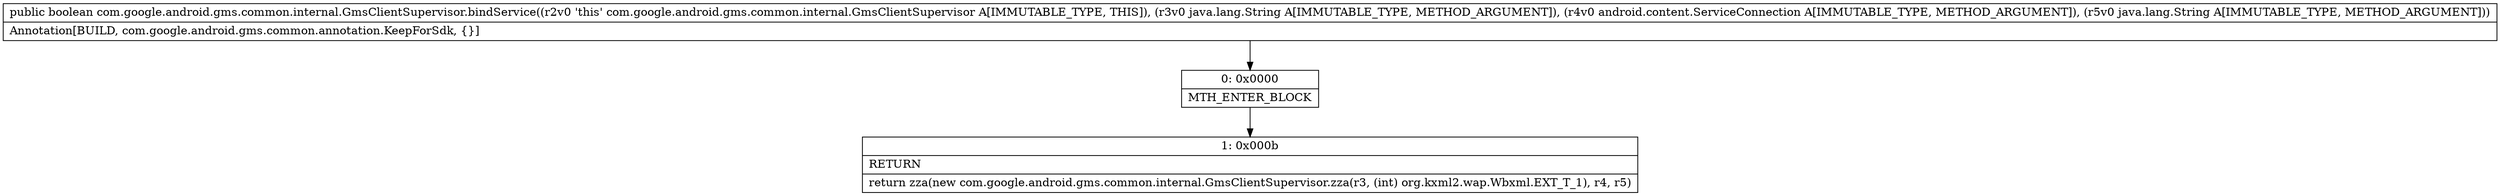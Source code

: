 digraph "CFG forcom.google.android.gms.common.internal.GmsClientSupervisor.bindService(Ljava\/lang\/String;Landroid\/content\/ServiceConnection;Ljava\/lang\/String;)Z" {
Node_0 [shape=record,label="{0\:\ 0x0000|MTH_ENTER_BLOCK\l}"];
Node_1 [shape=record,label="{1\:\ 0x000b|RETURN\l|return zza(new com.google.android.gms.common.internal.GmsClientSupervisor.zza(r3, (int) org.kxml2.wap.Wbxml.EXT_T_1), r4, r5)\l}"];
MethodNode[shape=record,label="{public boolean com.google.android.gms.common.internal.GmsClientSupervisor.bindService((r2v0 'this' com.google.android.gms.common.internal.GmsClientSupervisor A[IMMUTABLE_TYPE, THIS]), (r3v0 java.lang.String A[IMMUTABLE_TYPE, METHOD_ARGUMENT]), (r4v0 android.content.ServiceConnection A[IMMUTABLE_TYPE, METHOD_ARGUMENT]), (r5v0 java.lang.String A[IMMUTABLE_TYPE, METHOD_ARGUMENT]))  | Annotation[BUILD, com.google.android.gms.common.annotation.KeepForSdk, \{\}]\l}"];
MethodNode -> Node_0;
Node_0 -> Node_1;
}

